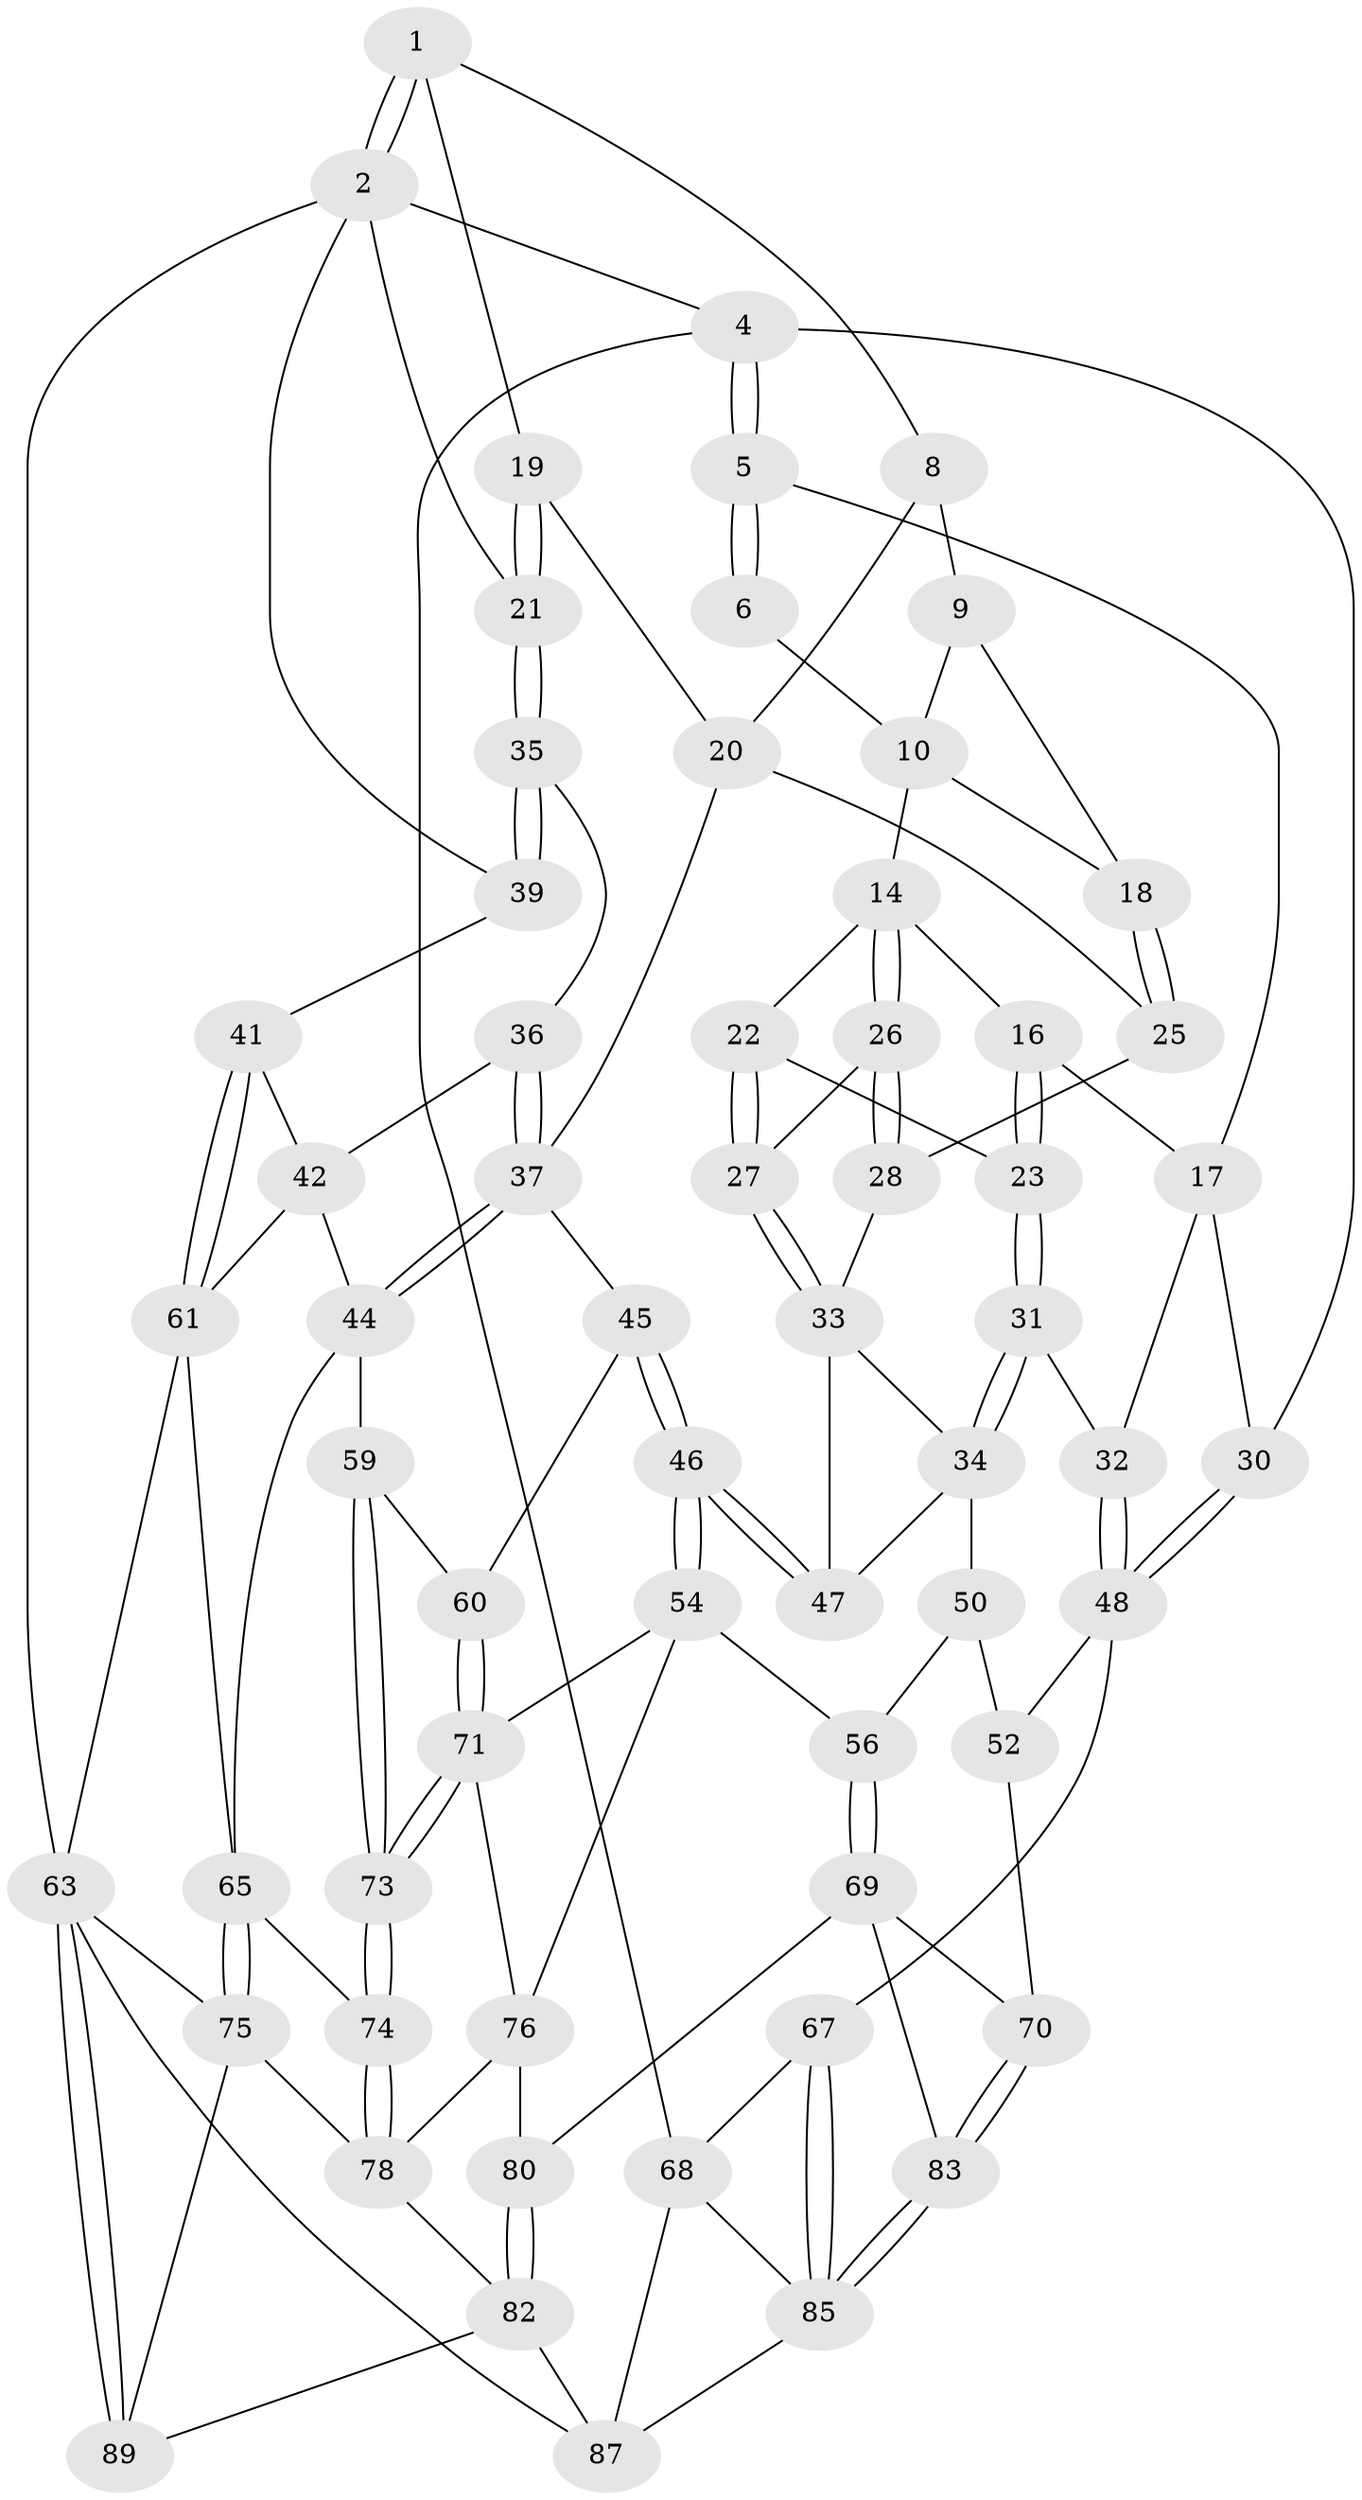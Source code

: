// original degree distribution, {3: 0.02247191011235955, 5: 0.5617977528089888, 6: 0.19101123595505617, 4: 0.2247191011235955}
// Generated by graph-tools (version 1.1) at 2025/11/02/27/25 16:11:55]
// undirected, 62 vertices, 140 edges
graph export_dot {
graph [start="1"]
  node [color=gray90,style=filled];
  1 [pos="+0.7772090925028696+0",super="+7"];
  2 [pos="+1+0",super="+3"];
  4 [pos="+0+0"];
  5 [pos="+0.15717343573249076+0"];
  6 [pos="+0.4864591277230555+0"];
  8 [pos="+0.66164938509281+0.0366167667582185",super="+11"];
  9 [pos="+0.6306283643857838+0.02650380773551576",super="+12"];
  10 [pos="+0.5046577512946949+0",super="+13"];
  14 [pos="+0.43398088707343396+0.11259840321327957",super="+15"];
  16 [pos="+0.3403727091184484+0.08801401242858295"];
  17 [pos="+0.23281671464990475+0.019968668691568974",super="+29"];
  18 [pos="+0.5798319136402804+0.12267856482852965"];
  19 [pos="+0.7438802751835889+0.09547025311388137"];
  20 [pos="+0.6980381132869521+0.13452253503197903",super="+24"];
  21 [pos="+0.8283116626670527+0.10946907749363428"];
  22 [pos="+0.3615091994265188+0.16983697447474705"];
  23 [pos="+0.35064474699807213+0.16662960242462"];
  25 [pos="+0.5416131515238656+0.22483629304601274"];
  26 [pos="+0.45096151883517355+0.17787828980766746"];
  27 [pos="+0.41660534663013377+0.1927196468548165"];
  28 [pos="+0.5178299113157386+0.2269632935568284"];
  30 [pos="+0+0.16863406853048288"];
  31 [pos="+0.27145281269658456+0.25412664925471823"];
  32 [pos="+0.2056091061254527+0.20686235409002068"];
  33 [pos="+0.31557428384188113+0.28132982545051194",super="+40"];
  34 [pos="+0.297405514162904+0.2818410515726144",super="+49"];
  35 [pos="+0.8458178586420161+0.14888660727137004"];
  36 [pos="+0.8356050693934052+0.1977006744314346"];
  37 [pos="+0.7045467894550339+0.334808876794843",super="+38"];
  39 [pos="+1+0.1864551600722184"];
  41 [pos="+1+0.22702378764346082"];
  42 [pos="+0.8938218773539998+0.24971318060443598",super="+43"];
  44 [pos="+0.8320726153659802+0.42095625622429034",super="+58"];
  45 [pos="+0.5554163939941557+0.48457476823557133"];
  46 [pos="+0.5013563515843404+0.508094168816199"];
  47 [pos="+0.4728632032827827+0.46338135948939124"];
  48 [pos="+0+0.35585543847085294",super="+53"];
  50 [pos="+0.2754102124398174+0.38712032265167434",super="+51"];
  52 [pos="+0+0.5653738269508971"];
  54 [pos="+0.48560363760091074+0.5408377160596715",super="+55"];
  56 [pos="+0.41053089954201005+0.589099759927402",super="+57"];
  59 [pos="+0.7167590754878067+0.5735898195963008"];
  60 [pos="+0.6430358894128205+0.5343331197406764"];
  61 [pos="+1+0.43829471839377365",super="+62"];
  63 [pos="+1+1",super="+64"];
  65 [pos="+0.847882706051886+0.7325321418901972",super="+66"];
  67 [pos="+0+0.6271471582501518"];
  68 [pos="+0+0.6759430992170303"];
  69 [pos="+0.3611487375459317+0.6179340761375113",super="+81"];
  70 [pos="+0.18482936372584935+0.6429871222175779"];
  71 [pos="+0.6535102749489193+0.6669369435620938",super="+72"];
  73 [pos="+0.7535101299986997+0.6919879554653213"];
  74 [pos="+0.7780932355767647+0.7189831398864142"];
  75 [pos="+0.8742609101993465+0.7467437511752505",super="+84"];
  76 [pos="+0.5962395351483806+0.7069142376835273",super="+77"];
  78 [pos="+0.6240279482293024+0.8523187517973934",super="+79"];
  80 [pos="+0.5227897331788119+0.8495327912851889"];
  82 [pos="+0.5560532471055515+0.8704656128380909",super="+86"];
  83 [pos="+0.29508396812708215+0.8849750671520532"];
  85 [pos="+0.26675384720637985+0.9345034884579071",super="+88"];
  87 [pos="+0.23301944441122097+1"];
  89 [pos="+0.8863629945071616+1"];
  1 -- 2;
  1 -- 2;
  1 -- 8;
  1 -- 19;
  2 -- 21;
  2 -- 4;
  2 -- 39;
  2 -- 63;
  4 -- 5;
  4 -- 5;
  4 -- 30;
  4 -- 68;
  5 -- 6;
  5 -- 6;
  5 -- 17;
  6 -- 10;
  8 -- 9 [weight=2];
  8 -- 20;
  9 -- 10;
  9 -- 18;
  10 -- 18;
  10 -- 14;
  14 -- 26;
  14 -- 26;
  14 -- 16;
  14 -- 22;
  16 -- 17;
  16 -- 23;
  16 -- 23;
  17 -- 32;
  17 -- 30;
  18 -- 25;
  18 -- 25;
  19 -- 20;
  19 -- 21;
  19 -- 21;
  20 -- 25;
  20 -- 37;
  21 -- 35;
  21 -- 35;
  22 -- 23;
  22 -- 27;
  22 -- 27;
  23 -- 31;
  23 -- 31;
  25 -- 28;
  26 -- 27;
  26 -- 28;
  26 -- 28;
  27 -- 33;
  27 -- 33;
  28 -- 33;
  30 -- 48;
  30 -- 48;
  31 -- 32;
  31 -- 34;
  31 -- 34;
  32 -- 48;
  32 -- 48;
  33 -- 34;
  33 -- 47;
  34 -- 50;
  34 -- 47;
  35 -- 36;
  35 -- 39;
  35 -- 39;
  36 -- 37;
  36 -- 37;
  36 -- 42;
  37 -- 44;
  37 -- 44;
  37 -- 45;
  39 -- 41;
  41 -- 42;
  41 -- 61;
  41 -- 61;
  42 -- 44;
  42 -- 61;
  44 -- 65;
  44 -- 59;
  45 -- 46;
  45 -- 46;
  45 -- 60;
  46 -- 47;
  46 -- 47;
  46 -- 54;
  46 -- 54;
  48 -- 67;
  48 -- 52;
  50 -- 52;
  50 -- 56 [weight=2];
  52 -- 70;
  54 -- 56;
  54 -- 76;
  54 -- 71;
  56 -- 69;
  56 -- 69;
  59 -- 60;
  59 -- 73;
  59 -- 73;
  60 -- 71;
  60 -- 71;
  61 -- 65;
  61 -- 63;
  63 -- 89;
  63 -- 89;
  63 -- 87;
  63 -- 75;
  65 -- 75;
  65 -- 75;
  65 -- 74;
  67 -- 68;
  67 -- 85;
  67 -- 85;
  68 -- 87;
  68 -- 85;
  69 -- 70;
  69 -- 80;
  69 -- 83;
  70 -- 83;
  70 -- 83;
  71 -- 73;
  71 -- 73;
  71 -- 76;
  73 -- 74;
  73 -- 74;
  74 -- 78;
  74 -- 78;
  75 -- 89;
  75 -- 78;
  76 -- 78;
  76 -- 80;
  78 -- 82;
  80 -- 82;
  80 -- 82;
  82 -- 89;
  82 -- 87;
  83 -- 85;
  83 -- 85;
  85 -- 87;
}
